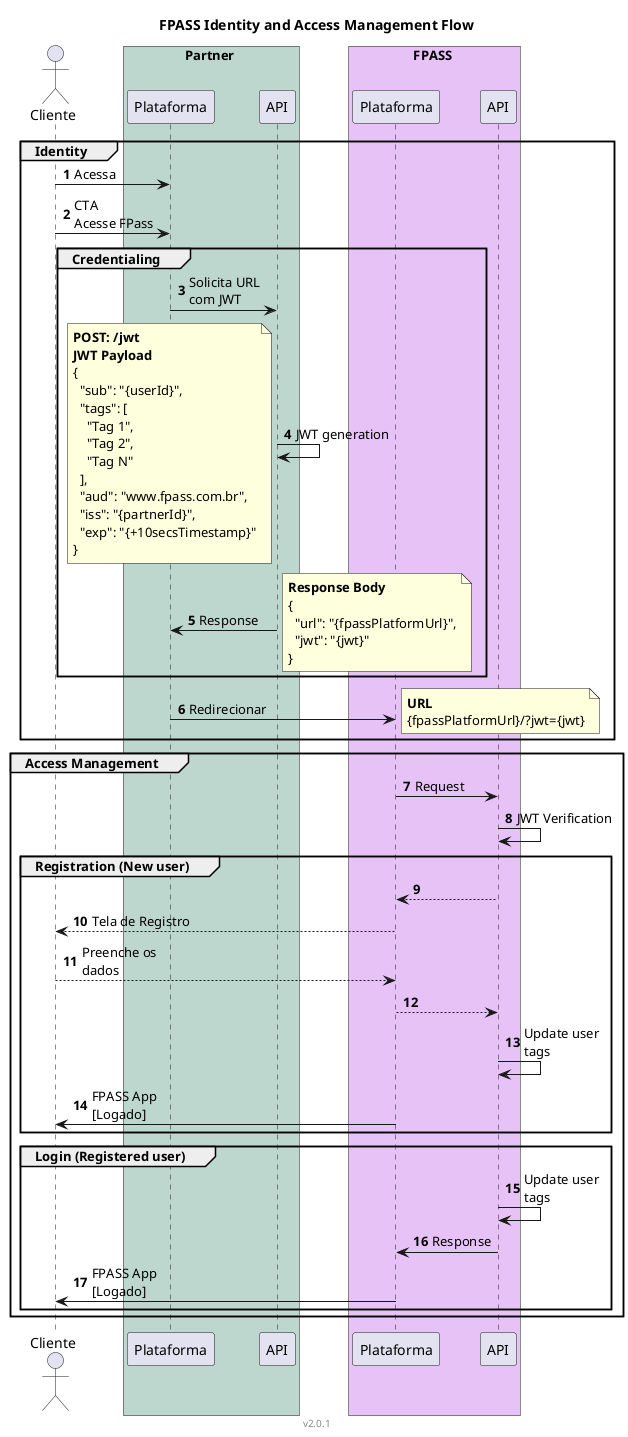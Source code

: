 @startuml IAM Flow
title FPASS Identity and Access Management Flow
footer v2.0.1
autonumber
skinparam MaxMessageSize 100

actor Cliente

box Partner #2d7f6250
participant "Plataforma" as PartnerApp
participant "API" as PartnerAPI
end box

box FPASS #b43de750
participant "Plataforma" as FpassApp
participant "API" as FpassAPI
end box

group Identity
Cliente -> PartnerApp: Acessa
Cliente -> PartnerApp: CTA\nAcesse FPass

group Credentialing

PartnerApp -> PartnerAPI: Solicita URL com JWT
PartnerAPI -> PartnerAPI: JWT generation
note left
**POST: /jwt**
**JWT Payload**
{
  "sub": "{userId}",
  "tags": [
    "Tag 1",
    "Tag 2",
    "Tag N"
  ],
  "aud": "www.fpass.com.br",
  "iss": "{partnerId}",
  "exp": "{+10secsTimestamp}"
}
end note
PartnerAPI -> PartnerApp: Response
note right
**Response Body**
{
  "url": "{fpassPlatformUrl}",
  "jwt": "{jwt}"
}
end note
end

PartnerApp -> FpassApp: Redirecionar
note right
**URL**
{fpassPlatformUrl}/?jwt={jwt}
end note
end

group Access Management
FpassApp -> FpassAPI: Request
FpassAPI -> FpassAPI: JWT Verification
group Registration (New user)
FpassAPI --> FpassApp
FpassApp --> Cliente: Tela de Registro
Cliente --> FpassApp: Preenche os dados
FpassApp --> FpassAPI
FpassAPI -> FpassAPI: Update user tags
FpassApp -> Cliente: FPASS App [Logado]
end
group Login (Registered user)
FpassAPI -> FpassAPI: Update user tags
FpassAPI -> FpassApp: Response
FpassApp -> Cliente: FPASS App [Logado]
end
end


@enduml